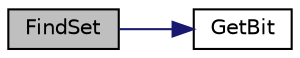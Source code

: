 digraph "FindSet"
{
 // LATEX_PDF_SIZE
  edge [fontname="Helvetica",fontsize="10",labelfontname="Helvetica",labelfontsize="10"];
  node [fontname="Helvetica",fontsize="10",shape=record];
  rankdir="LR";
  Node1 [label="FindSet",height=0.2,width=0.4,color="black", fillcolor="grey75", style="filled", fontcolor="black",tooltip="Finds The earliest set bit in bitmap."];
  Node1 -> Node2 [color="midnightblue",fontsize="10",style="solid",fontname="Helvetica"];
  Node2 [label="GetBit",height=0.2,width=0.4,color="black", fillcolor="white", style="filled",URL="$bitmap_8c.html#aea47b36efa670baedacd8eb1c8cefed9",tooltip="Gets thevalue of a specific bit in a bitmap."];
}
